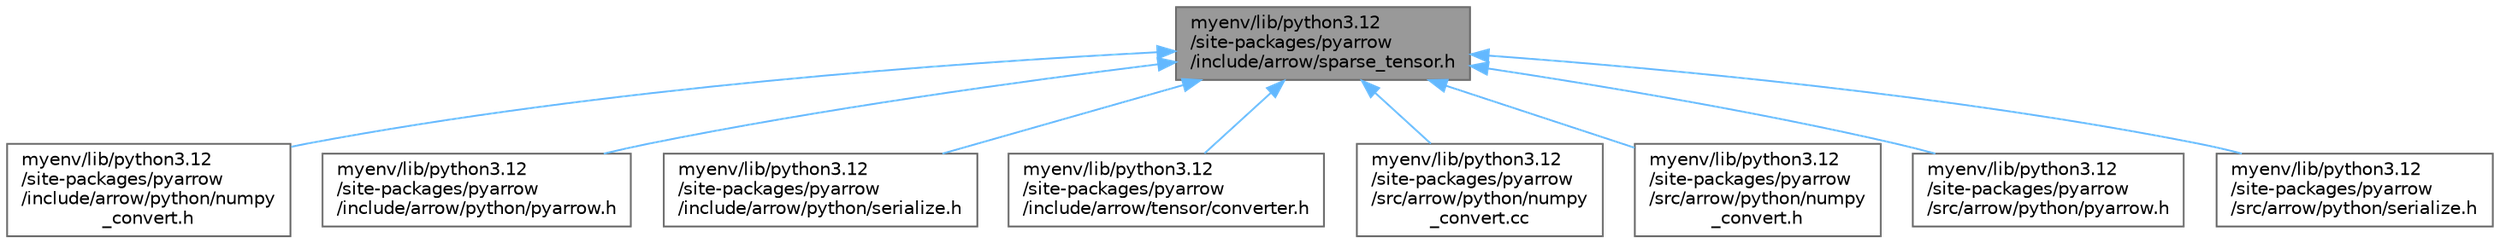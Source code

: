 digraph "myenv/lib/python3.12/site-packages/pyarrow/include/arrow/sparse_tensor.h"
{
 // LATEX_PDF_SIZE
  bgcolor="transparent";
  edge [fontname=Helvetica,fontsize=10,labelfontname=Helvetica,labelfontsize=10];
  node [fontname=Helvetica,fontsize=10,shape=box,height=0.2,width=0.4];
  Node1 [id="Node000001",label="myenv/lib/python3.12\l/site-packages/pyarrow\l/include/arrow/sparse_tensor.h",height=0.2,width=0.4,color="gray40", fillcolor="grey60", style="filled", fontcolor="black",tooltip=" "];
  Node1 -> Node2 [id="edge1_Node000001_Node000002",dir="back",color="steelblue1",style="solid",tooltip=" "];
  Node2 [id="Node000002",label="myenv/lib/python3.12\l/site-packages/pyarrow\l/include/arrow/python/numpy\l_convert.h",height=0.2,width=0.4,color="grey40", fillcolor="white", style="filled",URL="$include_2arrow_2python_2numpy__convert_8h.html",tooltip=" "];
  Node1 -> Node3 [id="edge2_Node000001_Node000003",dir="back",color="steelblue1",style="solid",tooltip=" "];
  Node3 [id="Node000003",label="myenv/lib/python3.12\l/site-packages/pyarrow\l/include/arrow/python/pyarrow.h",height=0.2,width=0.4,color="grey40", fillcolor="white", style="filled",URL="$include_2arrow_2python_2pyarrow_8h.html",tooltip=" "];
  Node1 -> Node4 [id="edge3_Node000001_Node000004",dir="back",color="steelblue1",style="solid",tooltip=" "];
  Node4 [id="Node000004",label="myenv/lib/python3.12\l/site-packages/pyarrow\l/include/arrow/python/serialize.h",height=0.2,width=0.4,color="grey40", fillcolor="white", style="filled",URL="$include_2arrow_2python_2serialize_8h.html",tooltip=" "];
  Node1 -> Node5 [id="edge4_Node000001_Node000005",dir="back",color="steelblue1",style="solid",tooltip=" "];
  Node5 [id="Node000005",label="myenv/lib/python3.12\l/site-packages/pyarrow\l/include/arrow/tensor/converter.h",height=0.2,width=0.4,color="grey40", fillcolor="white", style="filled",URL="$tensor_2converter_8h.html",tooltip=" "];
  Node1 -> Node6 [id="edge5_Node000001_Node000006",dir="back",color="steelblue1",style="solid",tooltip=" "];
  Node6 [id="Node000006",label="myenv/lib/python3.12\l/site-packages/pyarrow\l/src/arrow/python/numpy\l_convert.cc",height=0.2,width=0.4,color="grey40", fillcolor="white", style="filled",URL="$numpy__convert_8cc.html",tooltip=" "];
  Node1 -> Node7 [id="edge6_Node000001_Node000007",dir="back",color="steelblue1",style="solid",tooltip=" "];
  Node7 [id="Node000007",label="myenv/lib/python3.12\l/site-packages/pyarrow\l/src/arrow/python/numpy\l_convert.h",height=0.2,width=0.4,color="grey40", fillcolor="white", style="filled",URL="$src_2arrow_2python_2numpy__convert_8h.html",tooltip=" "];
  Node1 -> Node8 [id="edge7_Node000001_Node000008",dir="back",color="steelblue1",style="solid",tooltip=" "];
  Node8 [id="Node000008",label="myenv/lib/python3.12\l/site-packages/pyarrow\l/src/arrow/python/pyarrow.h",height=0.2,width=0.4,color="grey40", fillcolor="white", style="filled",URL="$src_2arrow_2python_2pyarrow_8h.html",tooltip=" "];
  Node1 -> Node9 [id="edge8_Node000001_Node000009",dir="back",color="steelblue1",style="solid",tooltip=" "];
  Node9 [id="Node000009",label="myenv/lib/python3.12\l/site-packages/pyarrow\l/src/arrow/python/serialize.h",height=0.2,width=0.4,color="grey40", fillcolor="white", style="filled",URL="$src_2arrow_2python_2serialize_8h.html",tooltip=" "];
}
